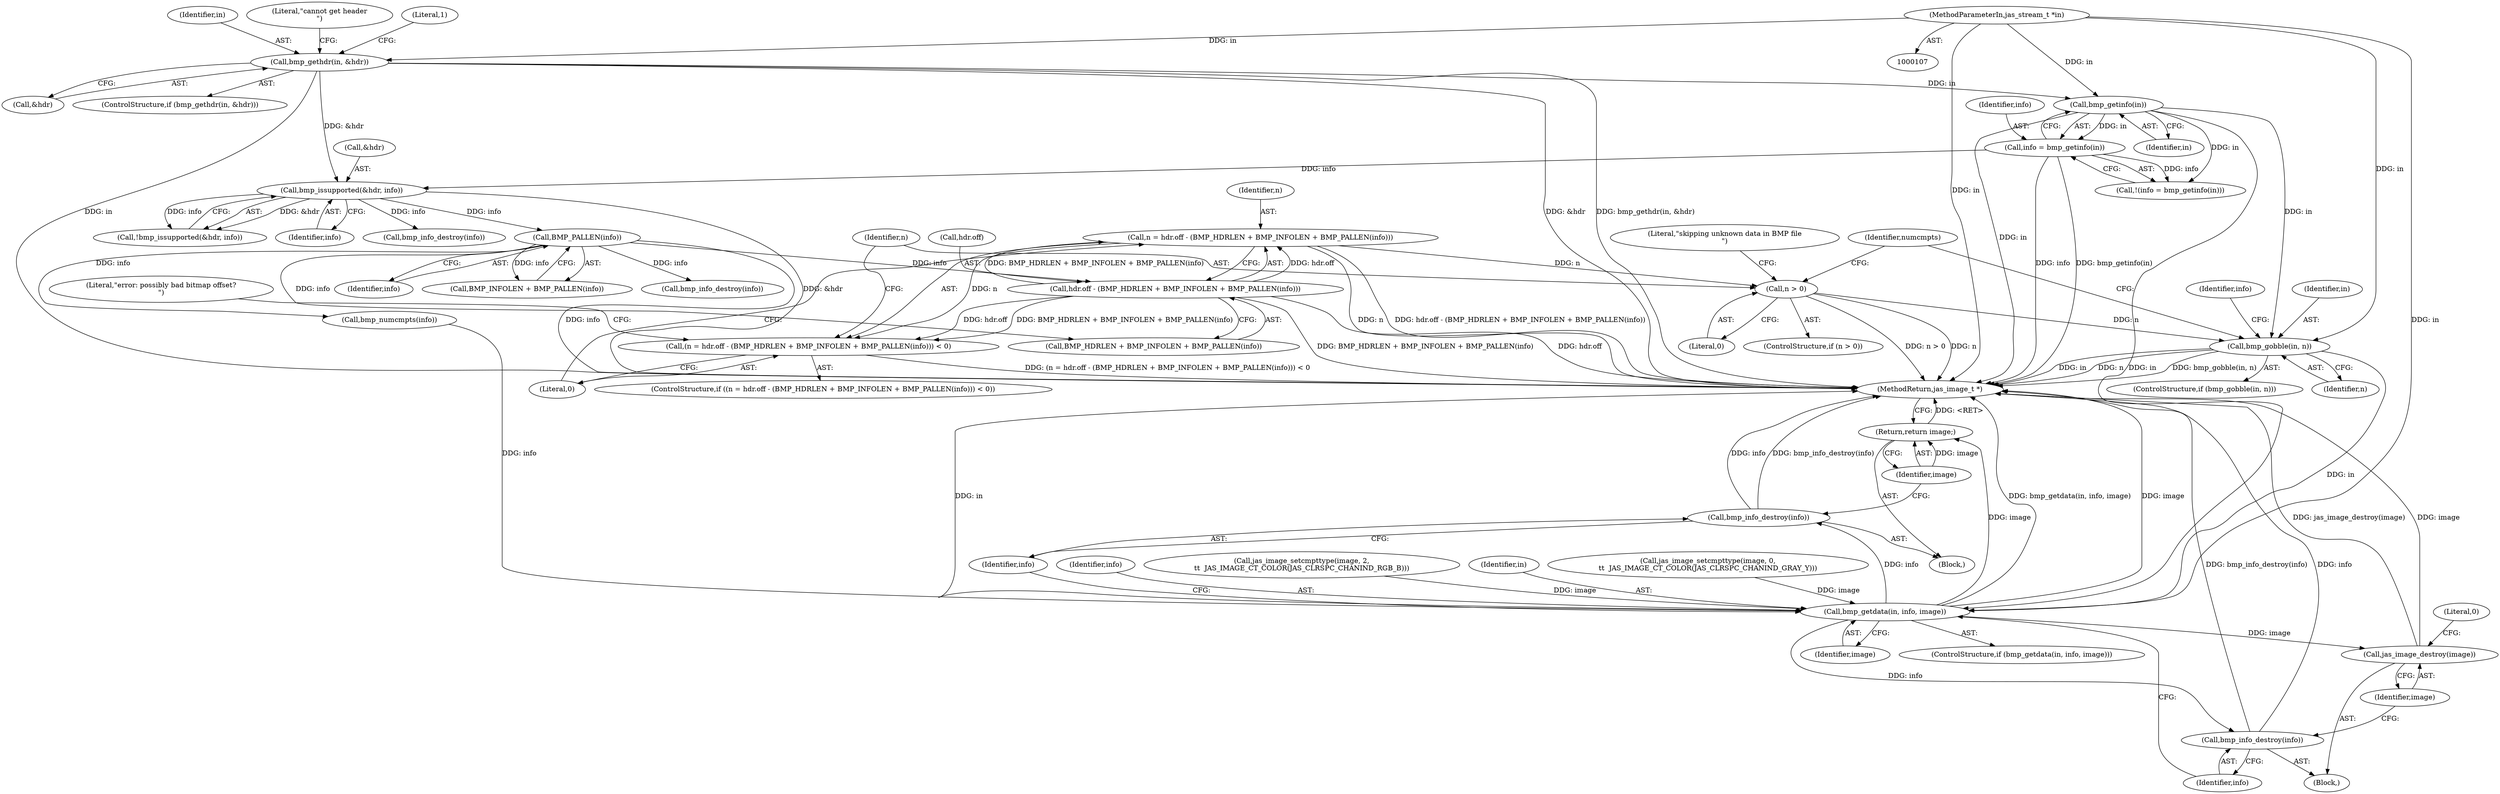 digraph "0_jasper_8f62b4761711d036fd8964df256b938c809b7fca_0@integer" {
"1000232" [label="(Call,n = hdr.off - (BMP_HDRLEN + BMP_INFOLEN + BMP_PALLEN(info)))"];
"1000234" [label="(Call,hdr.off - (BMP_HDRLEN + BMP_INFOLEN + BMP_PALLEN(info)))"];
"1000242" [label="(Call,BMP_PALLEN(info))"];
"1000219" [label="(Call,bmp_issupported(&hdr, info))"];
"1000127" [label="(Call,bmp_gethdr(in, &hdr))"];
"1000108" [label="(MethodParameterIn,jas_stream_t *in)"];
"1000161" [label="(Call,info = bmp_getinfo(in))"];
"1000163" [label="(Call,bmp_getinfo(in))"];
"1000231" [label="(Call,(n = hdr.off - (BMP_HDRLEN + BMP_INFOLEN + BMP_PALLEN(info))) < 0)"];
"1000251" [label="(Call,n > 0)"];
"1000258" [label="(Call,bmp_gobble(in, n))"];
"1000378" [label="(Call,bmp_getdata(in, info, image))"];
"1000383" [label="(Call,bmp_info_destroy(info))"];
"1000385" [label="(Call,jas_image_destroy(image))"];
"1000389" [label="(Call,bmp_info_destroy(info))"];
"1000391" [label="(Return,return image;)"];
"1000108" [label="(MethodParameterIn,jas_stream_t *in)"];
"1000226" [label="(Call,bmp_info_destroy(info))"];
"1000268" [label="(Call,bmp_numcmpts(info))"];
"1000385" [label="(Call,jas_image_destroy(image))"];
"1000382" [label="(Block,)"];
"1000247" [label="(Literal,\"error: possibly bad bitmap offset?\n\")"];
"1000391" [label="(Return,return image;)"];
"1000220" [label="(Call,&hdr)"];
"1000244" [label="(Literal,0)"];
"1000219" [label="(Call,bmp_issupported(&hdr, info))"];
"1000267" [label="(Identifier,numcmpts)"];
"1000392" [label="(Identifier,image)"];
"1000243" [label="(Identifier,info)"];
"1000235" [label="(Call,hdr.off)"];
"1000163" [label="(Call,bmp_getinfo(in))"];
"1000242" [label="(Call,BMP_PALLEN(info))"];
"1000232" [label="(Call,n = hdr.off - (BMP_HDRLEN + BMP_INFOLEN + BMP_PALLEN(info)))"];
"1000251" [label="(Call,n > 0)"];
"1000110" [label="(Block,)"];
"1000127" [label="(Call,bmp_gethdr(in, &hdr))"];
"1000380" [label="(Identifier,info)"];
"1000240" [label="(Call,BMP_INFOLEN + BMP_PALLEN(info))"];
"1000253" [label="(Literal,0)"];
"1000133" [label="(Literal,\"cannot get header\n\")"];
"1000258" [label="(Call,bmp_gobble(in, n))"];
"1000256" [label="(Literal,\"skipping unknown data in BMP file\n\")"];
"1000362" [label="(Call,jas_image_setcmpttype(image, 2,\n\t\t  JAS_IMAGE_CT_COLOR(JAS_CLRSPC_CHANIND_RGB_B)))"];
"1000379" [label="(Identifier,in)"];
"1000230" [label="(ControlStructure,if ((n = hdr.off - (BMP_HDRLEN + BMP_INFOLEN + BMP_PALLEN(info))) < 0))"];
"1000129" [label="(Call,&hdr)"];
"1000260" [label="(Identifier,n)"];
"1000137" [label="(Literal,1)"];
"1000262" [label="(Call,bmp_info_destroy(info))"];
"1000388" [label="(Literal,0)"];
"1000257" [label="(ControlStructure,if (bmp_gobble(in, n)))"];
"1000389" [label="(Call,bmp_info_destroy(info))"];
"1000390" [label="(Identifier,info)"];
"1000263" [label="(Identifier,info)"];
"1000383" [label="(Call,bmp_info_destroy(info))"];
"1000128" [label="(Identifier,in)"];
"1000377" [label="(ControlStructure,if (bmp_getdata(in, info, image)))"];
"1000238" [label="(Call,BMP_HDRLEN + BMP_INFOLEN + BMP_PALLEN(info))"];
"1000231" [label="(Call,(n = hdr.off - (BMP_HDRLEN + BMP_INFOLEN + BMP_PALLEN(info))) < 0)"];
"1000222" [label="(Identifier,info)"];
"1000161" [label="(Call,info = bmp_getinfo(in))"];
"1000259" [label="(Identifier,in)"];
"1000378" [label="(Call,bmp_getdata(in, info, image))"];
"1000218" [label="(Call,!bmp_issupported(&hdr, info))"];
"1000372" [label="(Call,jas_image_setcmpttype(image, 0,\n\t\t  JAS_IMAGE_CT_COLOR(JAS_CLRSPC_CHANIND_GRAY_Y)))"];
"1000381" [label="(Identifier,image)"];
"1000252" [label="(Identifier,n)"];
"1000234" [label="(Call,hdr.off - (BMP_HDRLEN + BMP_INFOLEN + BMP_PALLEN(info)))"];
"1000233" [label="(Identifier,n)"];
"1000384" [label="(Identifier,info)"];
"1000250" [label="(ControlStructure,if (n > 0))"];
"1000393" [label="(MethodReturn,jas_image_t *)"];
"1000164" [label="(Identifier,in)"];
"1000160" [label="(Call,!(info = bmp_getinfo(in)))"];
"1000162" [label="(Identifier,info)"];
"1000386" [label="(Identifier,image)"];
"1000126" [label="(ControlStructure,if (bmp_gethdr(in, &hdr)))"];
"1000232" -> "1000231"  [label="AST: "];
"1000232" -> "1000234"  [label="CFG: "];
"1000233" -> "1000232"  [label="AST: "];
"1000234" -> "1000232"  [label="AST: "];
"1000244" -> "1000232"  [label="CFG: "];
"1000232" -> "1000393"  [label="DDG: n"];
"1000232" -> "1000393"  [label="DDG: hdr.off - (BMP_HDRLEN + BMP_INFOLEN + BMP_PALLEN(info))"];
"1000232" -> "1000231"  [label="DDG: n"];
"1000234" -> "1000232"  [label="DDG: hdr.off"];
"1000234" -> "1000232"  [label="DDG: BMP_HDRLEN + BMP_INFOLEN + BMP_PALLEN(info)"];
"1000232" -> "1000251"  [label="DDG: n"];
"1000234" -> "1000238"  [label="CFG: "];
"1000235" -> "1000234"  [label="AST: "];
"1000238" -> "1000234"  [label="AST: "];
"1000234" -> "1000393"  [label="DDG: hdr.off"];
"1000234" -> "1000393"  [label="DDG: BMP_HDRLEN + BMP_INFOLEN + BMP_PALLEN(info)"];
"1000234" -> "1000231"  [label="DDG: hdr.off"];
"1000234" -> "1000231"  [label="DDG: BMP_HDRLEN + BMP_INFOLEN + BMP_PALLEN(info)"];
"1000242" -> "1000234"  [label="DDG: info"];
"1000242" -> "1000240"  [label="AST: "];
"1000242" -> "1000243"  [label="CFG: "];
"1000243" -> "1000242"  [label="AST: "];
"1000240" -> "1000242"  [label="CFG: "];
"1000242" -> "1000393"  [label="DDG: info"];
"1000242" -> "1000238"  [label="DDG: info"];
"1000242" -> "1000240"  [label="DDG: info"];
"1000219" -> "1000242"  [label="DDG: info"];
"1000242" -> "1000262"  [label="DDG: info"];
"1000242" -> "1000268"  [label="DDG: info"];
"1000219" -> "1000218"  [label="AST: "];
"1000219" -> "1000222"  [label="CFG: "];
"1000220" -> "1000219"  [label="AST: "];
"1000222" -> "1000219"  [label="AST: "];
"1000218" -> "1000219"  [label="CFG: "];
"1000219" -> "1000393"  [label="DDG: &hdr"];
"1000219" -> "1000218"  [label="DDG: &hdr"];
"1000219" -> "1000218"  [label="DDG: info"];
"1000127" -> "1000219"  [label="DDG: &hdr"];
"1000161" -> "1000219"  [label="DDG: info"];
"1000219" -> "1000226"  [label="DDG: info"];
"1000127" -> "1000126"  [label="AST: "];
"1000127" -> "1000129"  [label="CFG: "];
"1000128" -> "1000127"  [label="AST: "];
"1000129" -> "1000127"  [label="AST: "];
"1000133" -> "1000127"  [label="CFG: "];
"1000137" -> "1000127"  [label="CFG: "];
"1000127" -> "1000393"  [label="DDG: &hdr"];
"1000127" -> "1000393"  [label="DDG: bmp_gethdr(in, &hdr)"];
"1000127" -> "1000393"  [label="DDG: in"];
"1000108" -> "1000127"  [label="DDG: in"];
"1000127" -> "1000163"  [label="DDG: in"];
"1000108" -> "1000107"  [label="AST: "];
"1000108" -> "1000393"  [label="DDG: in"];
"1000108" -> "1000163"  [label="DDG: in"];
"1000108" -> "1000258"  [label="DDG: in"];
"1000108" -> "1000378"  [label="DDG: in"];
"1000161" -> "1000160"  [label="AST: "];
"1000161" -> "1000163"  [label="CFG: "];
"1000162" -> "1000161"  [label="AST: "];
"1000163" -> "1000161"  [label="AST: "];
"1000160" -> "1000161"  [label="CFG: "];
"1000161" -> "1000393"  [label="DDG: bmp_getinfo(in)"];
"1000161" -> "1000393"  [label="DDG: info"];
"1000161" -> "1000160"  [label="DDG: info"];
"1000163" -> "1000161"  [label="DDG: in"];
"1000163" -> "1000164"  [label="CFG: "];
"1000164" -> "1000163"  [label="AST: "];
"1000163" -> "1000393"  [label="DDG: in"];
"1000163" -> "1000160"  [label="DDG: in"];
"1000163" -> "1000258"  [label="DDG: in"];
"1000163" -> "1000378"  [label="DDG: in"];
"1000231" -> "1000230"  [label="AST: "];
"1000231" -> "1000244"  [label="CFG: "];
"1000244" -> "1000231"  [label="AST: "];
"1000247" -> "1000231"  [label="CFG: "];
"1000252" -> "1000231"  [label="CFG: "];
"1000231" -> "1000393"  [label="DDG: (n = hdr.off - (BMP_HDRLEN + BMP_INFOLEN + BMP_PALLEN(info))) < 0"];
"1000251" -> "1000250"  [label="AST: "];
"1000251" -> "1000253"  [label="CFG: "];
"1000252" -> "1000251"  [label="AST: "];
"1000253" -> "1000251"  [label="AST: "];
"1000256" -> "1000251"  [label="CFG: "];
"1000267" -> "1000251"  [label="CFG: "];
"1000251" -> "1000393"  [label="DDG: n > 0"];
"1000251" -> "1000393"  [label="DDG: n"];
"1000251" -> "1000258"  [label="DDG: n"];
"1000258" -> "1000257"  [label="AST: "];
"1000258" -> "1000260"  [label="CFG: "];
"1000259" -> "1000258"  [label="AST: "];
"1000260" -> "1000258"  [label="AST: "];
"1000263" -> "1000258"  [label="CFG: "];
"1000267" -> "1000258"  [label="CFG: "];
"1000258" -> "1000393"  [label="DDG: bmp_gobble(in, n)"];
"1000258" -> "1000393"  [label="DDG: in"];
"1000258" -> "1000393"  [label="DDG: n"];
"1000258" -> "1000378"  [label="DDG: in"];
"1000378" -> "1000377"  [label="AST: "];
"1000378" -> "1000381"  [label="CFG: "];
"1000379" -> "1000378"  [label="AST: "];
"1000380" -> "1000378"  [label="AST: "];
"1000381" -> "1000378"  [label="AST: "];
"1000384" -> "1000378"  [label="CFG: "];
"1000390" -> "1000378"  [label="CFG: "];
"1000378" -> "1000393"  [label="DDG: in"];
"1000378" -> "1000393"  [label="DDG: bmp_getdata(in, info, image)"];
"1000378" -> "1000393"  [label="DDG: image"];
"1000268" -> "1000378"  [label="DDG: info"];
"1000372" -> "1000378"  [label="DDG: image"];
"1000362" -> "1000378"  [label="DDG: image"];
"1000378" -> "1000383"  [label="DDG: info"];
"1000378" -> "1000385"  [label="DDG: image"];
"1000378" -> "1000389"  [label="DDG: info"];
"1000378" -> "1000391"  [label="DDG: image"];
"1000383" -> "1000382"  [label="AST: "];
"1000383" -> "1000384"  [label="CFG: "];
"1000384" -> "1000383"  [label="AST: "];
"1000386" -> "1000383"  [label="CFG: "];
"1000383" -> "1000393"  [label="DDG: bmp_info_destroy(info)"];
"1000383" -> "1000393"  [label="DDG: info"];
"1000385" -> "1000382"  [label="AST: "];
"1000385" -> "1000386"  [label="CFG: "];
"1000386" -> "1000385"  [label="AST: "];
"1000388" -> "1000385"  [label="CFG: "];
"1000385" -> "1000393"  [label="DDG: image"];
"1000385" -> "1000393"  [label="DDG: jas_image_destroy(image)"];
"1000389" -> "1000110"  [label="AST: "];
"1000389" -> "1000390"  [label="CFG: "];
"1000390" -> "1000389"  [label="AST: "];
"1000392" -> "1000389"  [label="CFG: "];
"1000389" -> "1000393"  [label="DDG: bmp_info_destroy(info)"];
"1000389" -> "1000393"  [label="DDG: info"];
"1000391" -> "1000110"  [label="AST: "];
"1000391" -> "1000392"  [label="CFG: "];
"1000392" -> "1000391"  [label="AST: "];
"1000393" -> "1000391"  [label="CFG: "];
"1000391" -> "1000393"  [label="DDG: <RET>"];
"1000392" -> "1000391"  [label="DDG: image"];
}
